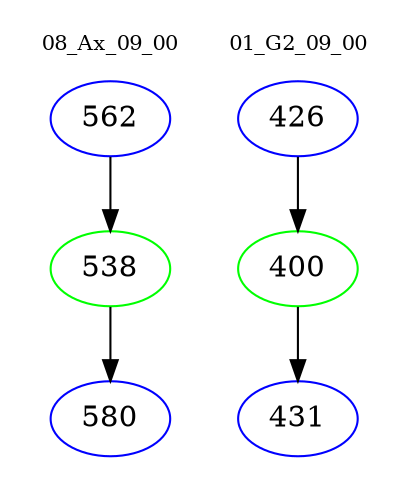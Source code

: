 digraph{
subgraph cluster_0 {
color = white
label = "08_Ax_09_00";
fontsize=10;
T0_562 [label="562", color="blue"]
T0_562 -> T0_538 [color="black"]
T0_538 [label="538", color="green"]
T0_538 -> T0_580 [color="black"]
T0_580 [label="580", color="blue"]
}
subgraph cluster_1 {
color = white
label = "01_G2_09_00";
fontsize=10;
T1_426 [label="426", color="blue"]
T1_426 -> T1_400 [color="black"]
T1_400 [label="400", color="green"]
T1_400 -> T1_431 [color="black"]
T1_431 [label="431", color="blue"]
}
}
